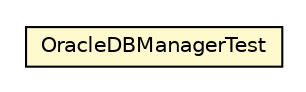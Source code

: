 #!/usr/local/bin/dot
#
# Class diagram 
# Generated by UMLGraph version R5_6_6-8-g8d7759 (http://www.umlgraph.org/)
#

digraph G {
	edge [fontname="Helvetica",fontsize=10,labelfontname="Helvetica",labelfontsize=10];
	node [fontname="Helvetica",fontsize=10,shape=plaintext];
	nodesep=0.25;
	ranksep=0.5;
	// org.dayatang.db.oracle.OracleDBManagerTest
	c10 [label=<<table title="org.dayatang.db.oracle.OracleDBManagerTest" border="0" cellborder="1" cellspacing="0" cellpadding="2" port="p" bgcolor="lemonChiffon" href="./OracleDBManagerTest.html">
		<tr><td><table border="0" cellspacing="0" cellpadding="1">
<tr><td align="center" balign="center"> OracleDBManagerTest </td></tr>
		</table></td></tr>
		</table>>, URL="./OracleDBManagerTest.html", fontname="Helvetica", fontcolor="black", fontsize=10.0];
}

